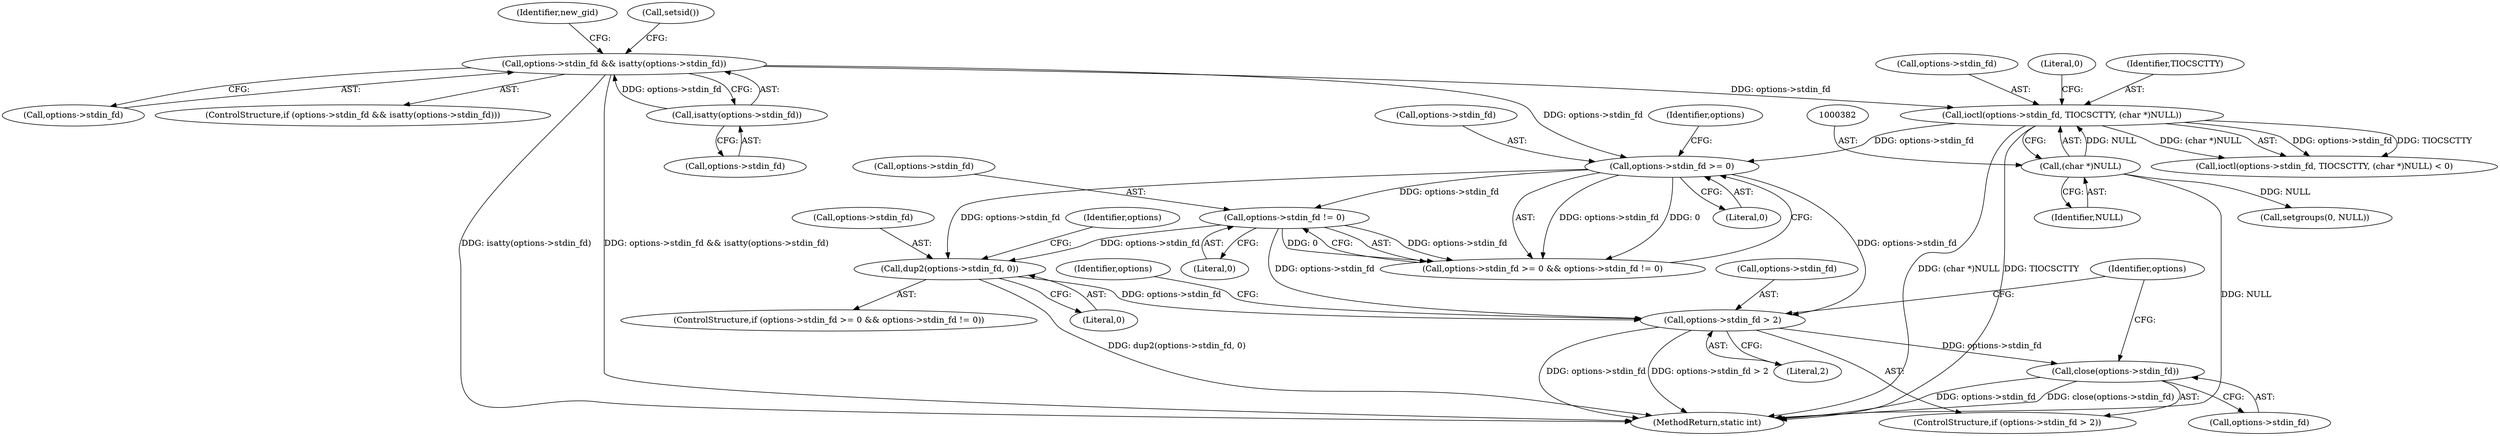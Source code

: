 digraph "0_lxc_5c3fcae78b63ac9dd56e36075903921bd9461f9e@API" {
"1000623" [label="(Call,options->stdin_fd > 2)"];
"1000578" [label="(Call,options->stdin_fd != 0)"];
"1000573" [label="(Call,options->stdin_fd >= 0)"];
"1000376" [label="(Call,ioctl(options->stdin_fd, TIOCSCTTY, (char *)NULL))"];
"1000352" [label="(Call,options->stdin_fd && isatty(options->stdin_fd))"];
"1000356" [label="(Call,isatty(options->stdin_fd))"];
"1000381" [label="(Call,(char *)NULL)"];
"1000583" [label="(Call,dup2(options->stdin_fd, 0))"];
"1000628" [label="(Call,close(options->stdin_fd))"];
"1000582" [label="(Literal,0)"];
"1000377" [label="(Call,options->stdin_fd)"];
"1000397" [label="(Identifier,new_gid)"];
"1000629" [label="(Call,options->stdin_fd)"];
"1000584" [label="(Call,options->stdin_fd)"];
"1000630" [label="(Identifier,options)"];
"1000571" [label="(ControlStructure,if (options->stdin_fd >= 0 && options->stdin_fd != 0))"];
"1000384" [label="(Literal,0)"];
"1000628" [label="(Call,close(options->stdin_fd))"];
"1000574" [label="(Call,options->stdin_fd)"];
"1000381" [label="(Call,(char *)NULL)"];
"1000578" [label="(Call,options->stdin_fd != 0)"];
"1000383" [label="(Identifier,NULL)"];
"1000579" [label="(Call,options->stdin_fd)"];
"1000380" [label="(Identifier,TIOCSCTTY)"];
"1000353" [label="(Call,options->stdin_fd)"];
"1000363" [label="(Call,setsid())"];
"1000635" [label="(Identifier,options)"];
"1000572" [label="(Call,options->stdin_fd >= 0 && options->stdin_fd != 0)"];
"1000375" [label="(Call,ioctl(options->stdin_fd, TIOCSCTTY, (char *)NULL) < 0)"];
"1000624" [label="(Call,options->stdin_fd)"];
"1000580" [label="(Identifier,options)"];
"1000587" [label="(Literal,0)"];
"1000351" [label="(ControlStructure,if (options->stdin_fd && isatty(options->stdin_fd)))"];
"1000357" [label="(Call,options->stdin_fd)"];
"1000409" [label="(Call,setgroups(0, NULL))"];
"1000583" [label="(Call,dup2(options->stdin_fd, 0))"];
"1000696" [label="(MethodReturn,static int)"];
"1000352" [label="(Call,options->stdin_fd && isatty(options->stdin_fd))"];
"1000622" [label="(ControlStructure,if (options->stdin_fd > 2))"];
"1000376" [label="(Call,ioctl(options->stdin_fd, TIOCSCTTY, (char *)NULL))"];
"1000627" [label="(Literal,2)"];
"1000573" [label="(Call,options->stdin_fd >= 0)"];
"1000623" [label="(Call,options->stdin_fd > 2)"];
"1000356" [label="(Call,isatty(options->stdin_fd))"];
"1000577" [label="(Literal,0)"];
"1000592" [label="(Identifier,options)"];
"1000623" -> "1000622"  [label="AST: "];
"1000623" -> "1000627"  [label="CFG: "];
"1000624" -> "1000623"  [label="AST: "];
"1000627" -> "1000623"  [label="AST: "];
"1000630" -> "1000623"  [label="CFG: "];
"1000635" -> "1000623"  [label="CFG: "];
"1000623" -> "1000696"  [label="DDG: options->stdin_fd > 2"];
"1000623" -> "1000696"  [label="DDG: options->stdin_fd"];
"1000578" -> "1000623"  [label="DDG: options->stdin_fd"];
"1000583" -> "1000623"  [label="DDG: options->stdin_fd"];
"1000573" -> "1000623"  [label="DDG: options->stdin_fd"];
"1000623" -> "1000628"  [label="DDG: options->stdin_fd"];
"1000578" -> "1000572"  [label="AST: "];
"1000578" -> "1000582"  [label="CFG: "];
"1000579" -> "1000578"  [label="AST: "];
"1000582" -> "1000578"  [label="AST: "];
"1000572" -> "1000578"  [label="CFG: "];
"1000578" -> "1000572"  [label="DDG: options->stdin_fd"];
"1000578" -> "1000572"  [label="DDG: 0"];
"1000573" -> "1000578"  [label="DDG: options->stdin_fd"];
"1000578" -> "1000583"  [label="DDG: options->stdin_fd"];
"1000573" -> "1000572"  [label="AST: "];
"1000573" -> "1000577"  [label="CFG: "];
"1000574" -> "1000573"  [label="AST: "];
"1000577" -> "1000573"  [label="AST: "];
"1000580" -> "1000573"  [label="CFG: "];
"1000572" -> "1000573"  [label="CFG: "];
"1000573" -> "1000572"  [label="DDG: options->stdin_fd"];
"1000573" -> "1000572"  [label="DDG: 0"];
"1000376" -> "1000573"  [label="DDG: options->stdin_fd"];
"1000352" -> "1000573"  [label="DDG: options->stdin_fd"];
"1000573" -> "1000583"  [label="DDG: options->stdin_fd"];
"1000376" -> "1000375"  [label="AST: "];
"1000376" -> "1000381"  [label="CFG: "];
"1000377" -> "1000376"  [label="AST: "];
"1000380" -> "1000376"  [label="AST: "];
"1000381" -> "1000376"  [label="AST: "];
"1000384" -> "1000376"  [label="CFG: "];
"1000376" -> "1000696"  [label="DDG: TIOCSCTTY"];
"1000376" -> "1000696"  [label="DDG: (char *)NULL"];
"1000376" -> "1000375"  [label="DDG: options->stdin_fd"];
"1000376" -> "1000375"  [label="DDG: TIOCSCTTY"];
"1000376" -> "1000375"  [label="DDG: (char *)NULL"];
"1000352" -> "1000376"  [label="DDG: options->stdin_fd"];
"1000381" -> "1000376"  [label="DDG: NULL"];
"1000352" -> "1000351"  [label="AST: "];
"1000352" -> "1000353"  [label="CFG: "];
"1000352" -> "1000356"  [label="CFG: "];
"1000353" -> "1000352"  [label="AST: "];
"1000356" -> "1000352"  [label="AST: "];
"1000363" -> "1000352"  [label="CFG: "];
"1000397" -> "1000352"  [label="CFG: "];
"1000352" -> "1000696"  [label="DDG: isatty(options->stdin_fd)"];
"1000352" -> "1000696"  [label="DDG: options->stdin_fd && isatty(options->stdin_fd)"];
"1000356" -> "1000352"  [label="DDG: options->stdin_fd"];
"1000356" -> "1000357"  [label="CFG: "];
"1000357" -> "1000356"  [label="AST: "];
"1000381" -> "1000383"  [label="CFG: "];
"1000382" -> "1000381"  [label="AST: "];
"1000383" -> "1000381"  [label="AST: "];
"1000381" -> "1000696"  [label="DDG: NULL"];
"1000381" -> "1000409"  [label="DDG: NULL"];
"1000583" -> "1000571"  [label="AST: "];
"1000583" -> "1000587"  [label="CFG: "];
"1000584" -> "1000583"  [label="AST: "];
"1000587" -> "1000583"  [label="AST: "];
"1000592" -> "1000583"  [label="CFG: "];
"1000583" -> "1000696"  [label="DDG: dup2(options->stdin_fd, 0)"];
"1000628" -> "1000622"  [label="AST: "];
"1000628" -> "1000629"  [label="CFG: "];
"1000629" -> "1000628"  [label="AST: "];
"1000635" -> "1000628"  [label="CFG: "];
"1000628" -> "1000696"  [label="DDG: options->stdin_fd"];
"1000628" -> "1000696"  [label="DDG: close(options->stdin_fd)"];
}
